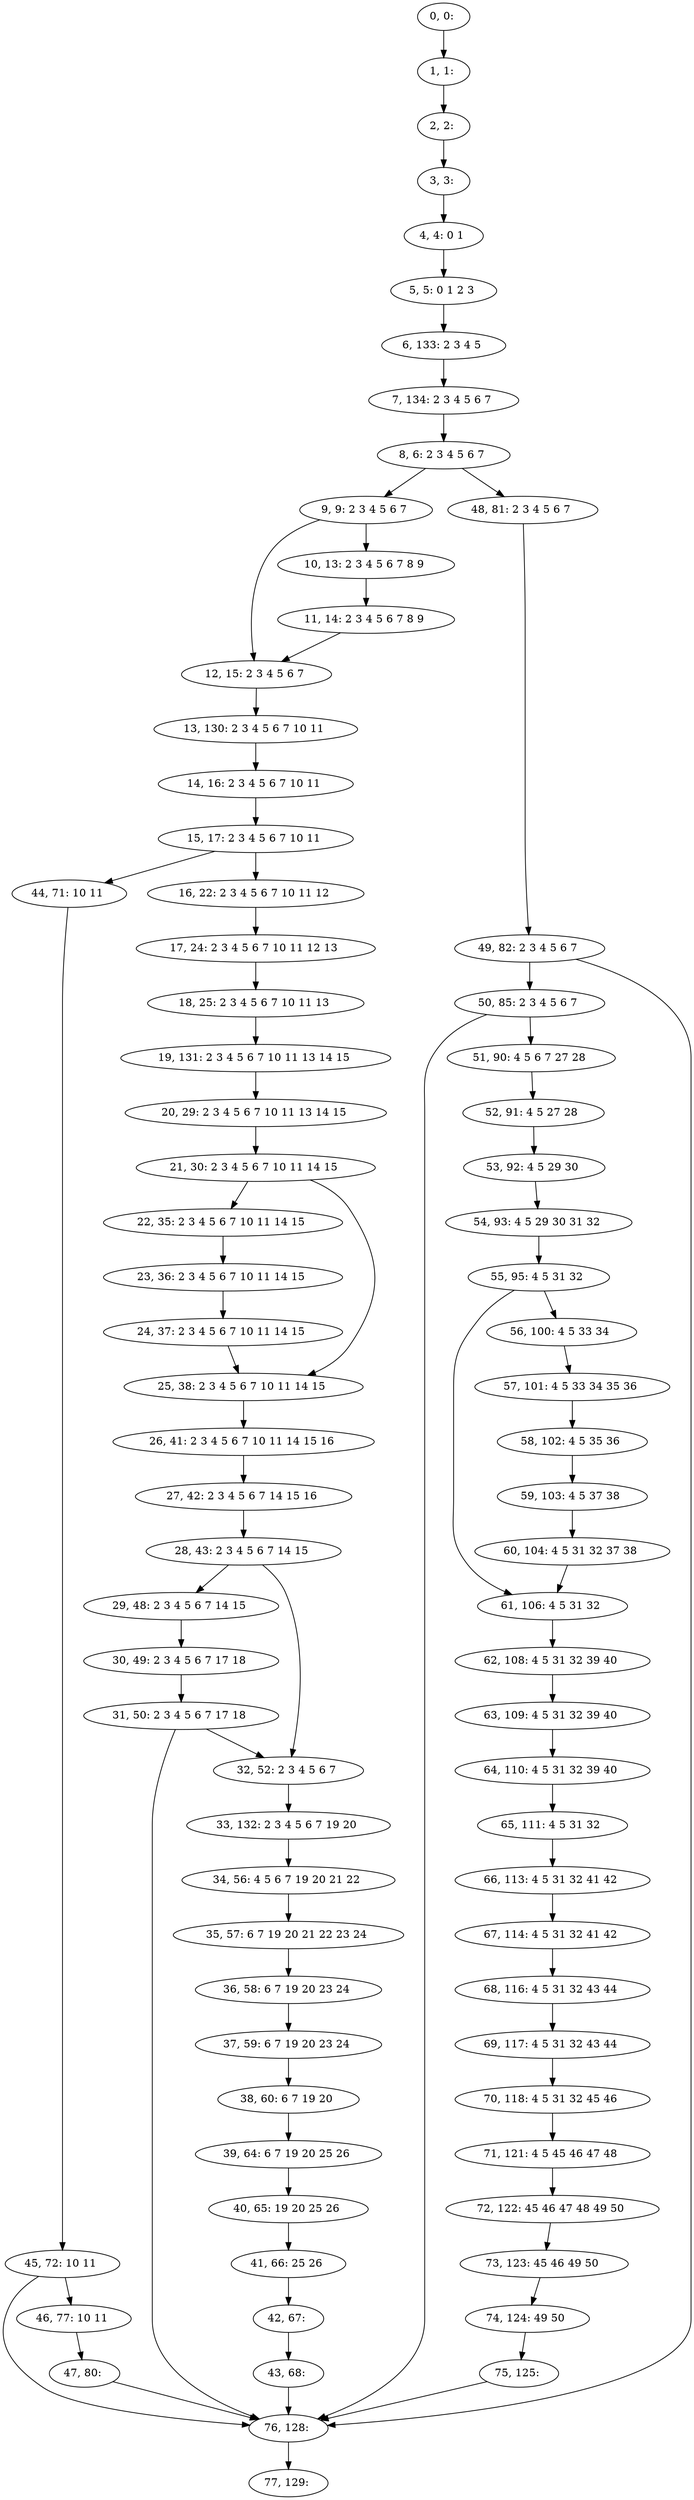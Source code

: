 digraph G {
0[label="0, 0: "];
1[label="1, 1: "];
2[label="2, 2: "];
3[label="3, 3: "];
4[label="4, 4: 0 1 "];
5[label="5, 5: 0 1 2 3 "];
6[label="6, 133: 2 3 4 5 "];
7[label="7, 134: 2 3 4 5 6 7 "];
8[label="8, 6: 2 3 4 5 6 7 "];
9[label="9, 9: 2 3 4 5 6 7 "];
10[label="10, 13: 2 3 4 5 6 7 8 9 "];
11[label="11, 14: 2 3 4 5 6 7 8 9 "];
12[label="12, 15: 2 3 4 5 6 7 "];
13[label="13, 130: 2 3 4 5 6 7 10 11 "];
14[label="14, 16: 2 3 4 5 6 7 10 11 "];
15[label="15, 17: 2 3 4 5 6 7 10 11 "];
16[label="16, 22: 2 3 4 5 6 7 10 11 12 "];
17[label="17, 24: 2 3 4 5 6 7 10 11 12 13 "];
18[label="18, 25: 2 3 4 5 6 7 10 11 13 "];
19[label="19, 131: 2 3 4 5 6 7 10 11 13 14 15 "];
20[label="20, 29: 2 3 4 5 6 7 10 11 13 14 15 "];
21[label="21, 30: 2 3 4 5 6 7 10 11 14 15 "];
22[label="22, 35: 2 3 4 5 6 7 10 11 14 15 "];
23[label="23, 36: 2 3 4 5 6 7 10 11 14 15 "];
24[label="24, 37: 2 3 4 5 6 7 10 11 14 15 "];
25[label="25, 38: 2 3 4 5 6 7 10 11 14 15 "];
26[label="26, 41: 2 3 4 5 6 7 10 11 14 15 16 "];
27[label="27, 42: 2 3 4 5 6 7 14 15 16 "];
28[label="28, 43: 2 3 4 5 6 7 14 15 "];
29[label="29, 48: 2 3 4 5 6 7 14 15 "];
30[label="30, 49: 2 3 4 5 6 7 17 18 "];
31[label="31, 50: 2 3 4 5 6 7 17 18 "];
32[label="32, 52: 2 3 4 5 6 7 "];
33[label="33, 132: 2 3 4 5 6 7 19 20 "];
34[label="34, 56: 4 5 6 7 19 20 21 22 "];
35[label="35, 57: 6 7 19 20 21 22 23 24 "];
36[label="36, 58: 6 7 19 20 23 24 "];
37[label="37, 59: 6 7 19 20 23 24 "];
38[label="38, 60: 6 7 19 20 "];
39[label="39, 64: 6 7 19 20 25 26 "];
40[label="40, 65: 19 20 25 26 "];
41[label="41, 66: 25 26 "];
42[label="42, 67: "];
43[label="43, 68: "];
44[label="44, 71: 10 11 "];
45[label="45, 72: 10 11 "];
46[label="46, 77: 10 11 "];
47[label="47, 80: "];
48[label="48, 81: 2 3 4 5 6 7 "];
49[label="49, 82: 2 3 4 5 6 7 "];
50[label="50, 85: 2 3 4 5 6 7 "];
51[label="51, 90: 4 5 6 7 27 28 "];
52[label="52, 91: 4 5 27 28 "];
53[label="53, 92: 4 5 29 30 "];
54[label="54, 93: 4 5 29 30 31 32 "];
55[label="55, 95: 4 5 31 32 "];
56[label="56, 100: 4 5 33 34 "];
57[label="57, 101: 4 5 33 34 35 36 "];
58[label="58, 102: 4 5 35 36 "];
59[label="59, 103: 4 5 37 38 "];
60[label="60, 104: 4 5 31 32 37 38 "];
61[label="61, 106: 4 5 31 32 "];
62[label="62, 108: 4 5 31 32 39 40 "];
63[label="63, 109: 4 5 31 32 39 40 "];
64[label="64, 110: 4 5 31 32 39 40 "];
65[label="65, 111: 4 5 31 32 "];
66[label="66, 113: 4 5 31 32 41 42 "];
67[label="67, 114: 4 5 31 32 41 42 "];
68[label="68, 116: 4 5 31 32 43 44 "];
69[label="69, 117: 4 5 31 32 43 44 "];
70[label="70, 118: 4 5 31 32 45 46 "];
71[label="71, 121: 4 5 45 46 47 48 "];
72[label="72, 122: 45 46 47 48 49 50 "];
73[label="73, 123: 45 46 49 50 "];
74[label="74, 124: 49 50 "];
75[label="75, 125: "];
76[label="76, 128: "];
77[label="77, 129: "];
0->1 ;
1->2 ;
2->3 ;
3->4 ;
4->5 ;
5->6 ;
6->7 ;
7->8 ;
8->9 ;
8->48 ;
9->10 ;
9->12 ;
10->11 ;
11->12 ;
12->13 ;
13->14 ;
14->15 ;
15->16 ;
15->44 ;
16->17 ;
17->18 ;
18->19 ;
19->20 ;
20->21 ;
21->22 ;
21->25 ;
22->23 ;
23->24 ;
24->25 ;
25->26 ;
26->27 ;
27->28 ;
28->29 ;
28->32 ;
29->30 ;
30->31 ;
31->32 ;
31->76 ;
32->33 ;
33->34 ;
34->35 ;
35->36 ;
36->37 ;
37->38 ;
38->39 ;
39->40 ;
40->41 ;
41->42 ;
42->43 ;
43->76 ;
44->45 ;
45->46 ;
45->76 ;
46->47 ;
47->76 ;
48->49 ;
49->50 ;
49->76 ;
50->51 ;
50->76 ;
51->52 ;
52->53 ;
53->54 ;
54->55 ;
55->56 ;
55->61 ;
56->57 ;
57->58 ;
58->59 ;
59->60 ;
60->61 ;
61->62 ;
62->63 ;
63->64 ;
64->65 ;
65->66 ;
66->67 ;
67->68 ;
68->69 ;
69->70 ;
70->71 ;
71->72 ;
72->73 ;
73->74 ;
74->75 ;
75->76 ;
76->77 ;
}
